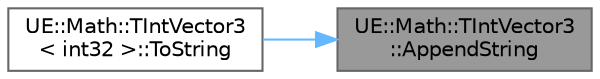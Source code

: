 digraph "UE::Math::TIntVector3::AppendString"
{
 // INTERACTIVE_SVG=YES
 // LATEX_PDF_SIZE
  bgcolor="transparent";
  edge [fontname=Helvetica,fontsize=10,labelfontname=Helvetica,labelfontsize=10];
  node [fontname=Helvetica,fontsize=10,shape=box,height=0.2,width=0.4];
  rankdir="RL";
  Node1 [id="Node000001",label="UE::Math::TIntVector3\l::AppendString",height=0.2,width=0.4,color="gray40", fillcolor="grey60", style="filled", fontcolor="black",tooltip="Appends a textual representation of this vector to the output string builder."];
  Node1 -> Node2 [id="edge1_Node000001_Node000002",dir="back",color="steelblue1",style="solid",tooltip=" "];
  Node2 [id="Node000002",label="UE::Math::TIntVector3\l\< int32 \>::ToString",height=0.2,width=0.4,color="grey40", fillcolor="white", style="filled",URL="$d7/de1/structUE_1_1Math_1_1TIntVector3.html#a042eab2f2c97f934ecbdfba7f94e6e4d",tooltip=" "];
}
